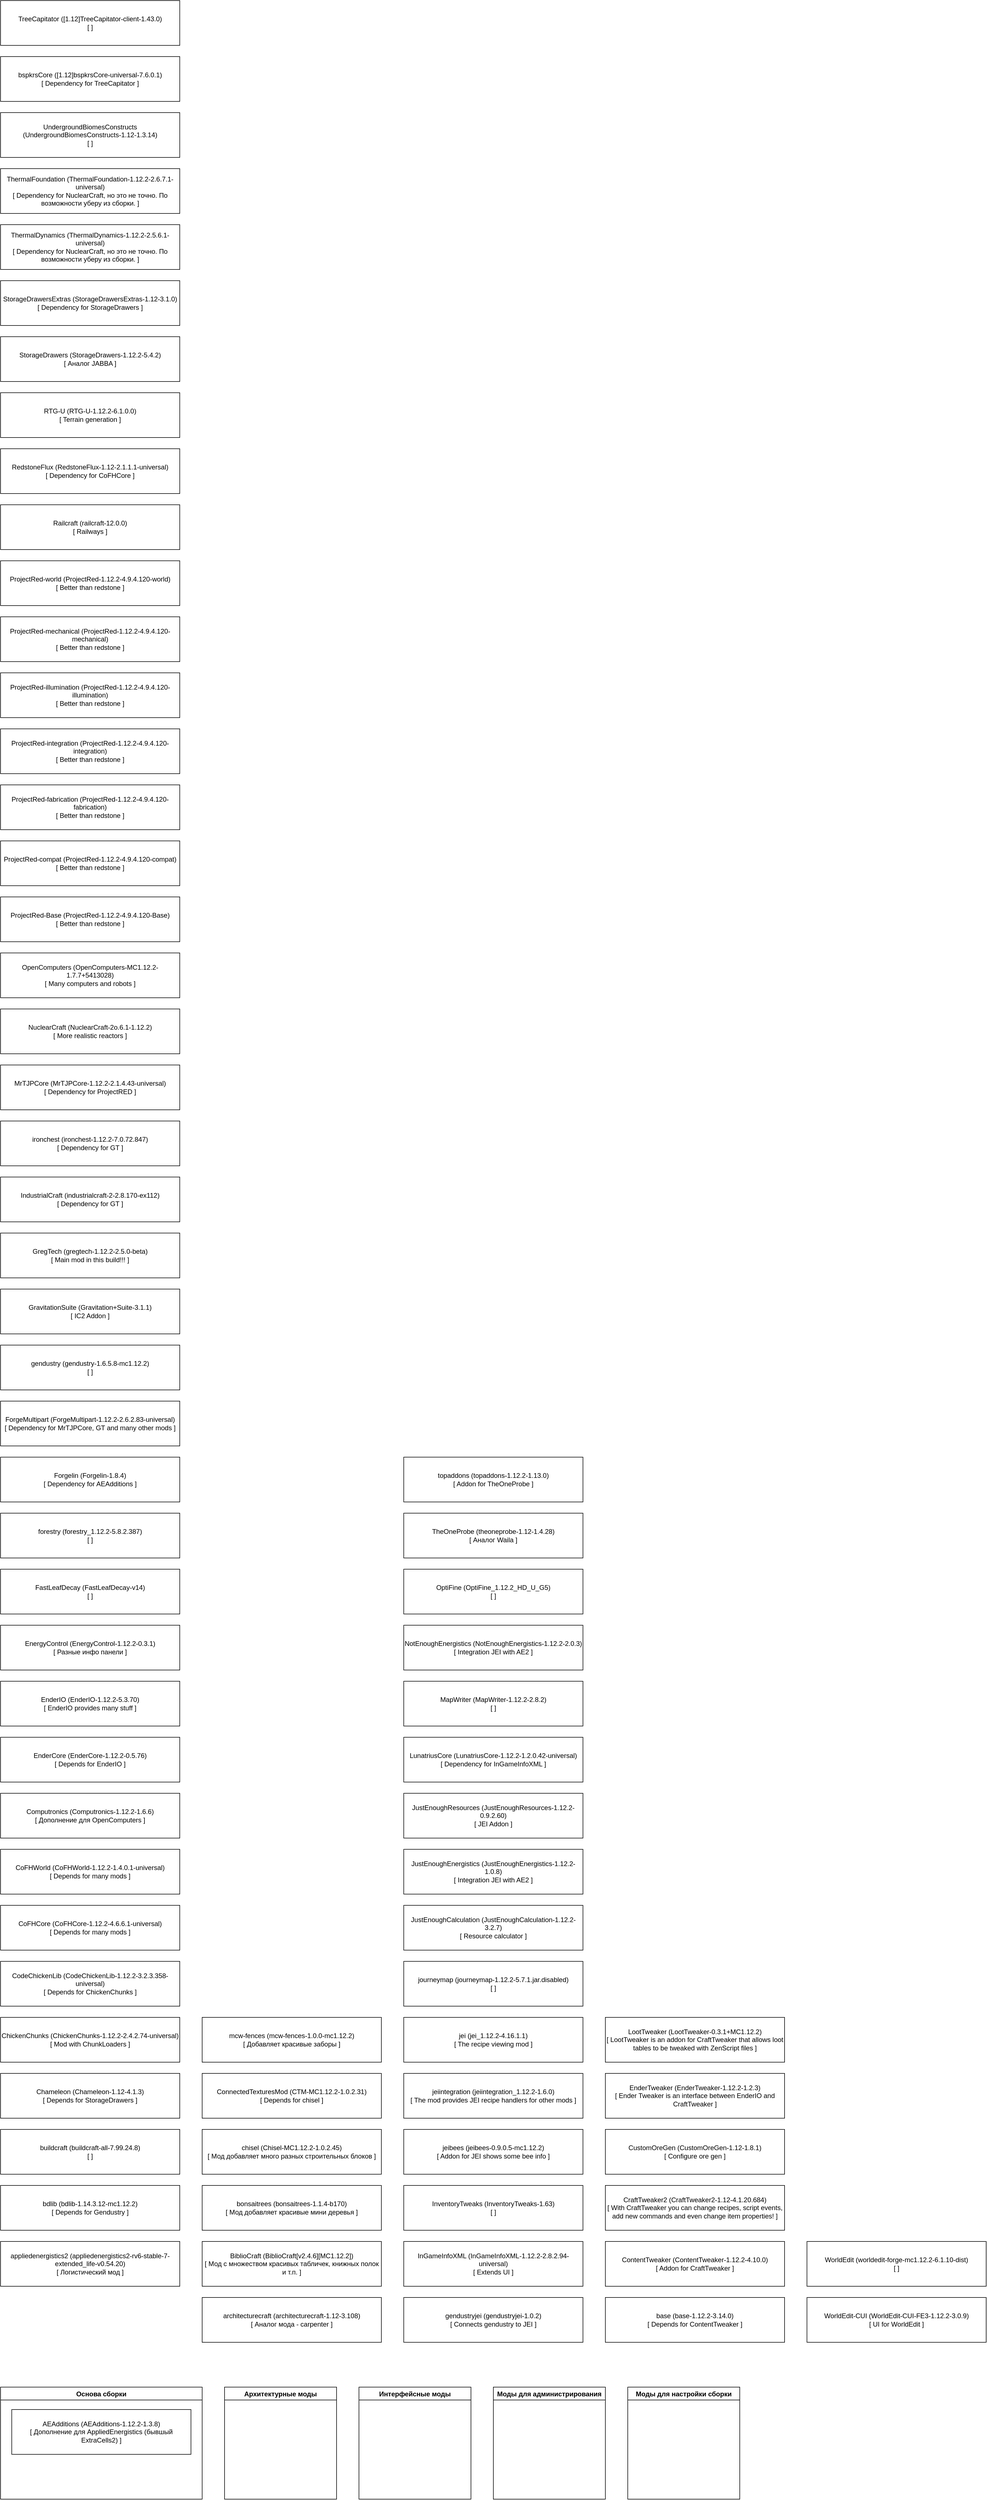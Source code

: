 <mxfile version="20.8.23" type="github">
  <diagram id="2ciV70RLaRKz-P8guRz6" name="Page-1">
    <mxGraphModel dx="2033" dy="5536" grid="1" gridSize="10" guides="1" tooltips="1" connect="1" arrows="1" fold="1" page="1" pageScale="1" pageWidth="850" pageHeight="1100" math="0" shadow="0">
      <root>
        <mxCell id="0" />
        <mxCell id="1" parent="0" />
        <UserObject label="appliedenergistics2 (appliedenergistics2-rv6-stable-7-extended_life-v0.54.20)&#xa;[ Логистический мод ]" link="https://www.curseforge.com/minecraft/mc-mods/ae2-extended-life/files/4370127" id="ae2">
          <mxCell style="rounded=0;whiteSpace=wrap;html=1;" parent="1" vertex="1">
            <mxGeometry x="40" y="-220" width="320" height="80" as="geometry" />
          </mxCell>
        </UserObject>
        <UserObject label="bdlib (bdlib-1.14.3.12-mc1.12.2) &#xa;[ Depends for Gendustry ]" link="https://www.curseforge.com/minecraft/mc-mods/bdlib/files/2518031" id="bdlib">
          <mxCell style="rounded=0;whiteSpace=wrap;html=1;" parent="1" vertex="1">
            <mxGeometry x="40" y="-320" width="320" height="80" as="geometry" />
          </mxCell>
        </UserObject>
        <UserObject label="buildcraft (buildcraft-all-7.99.24.8)&#xa;[ ]" link="https://www.curseforge.com/minecraft/mc-mods/buildcraft/files/3204475" id="bc">
          <mxCell style="rounded=0;whiteSpace=wrap;html=1;" parent="1" vertex="1">
            <mxGeometry x="40" y="-420" width="320" height="80" as="geometry" />
          </mxCell>
        </UserObject>
        <UserObject label="Chameleon (Chameleon-1.12-4.1.3)&#xa;[ Depends for StorageDrawers ]" link="https://www.curseforge.com/minecraft/mc-mods/chameleon/files/2450900" id="chameleon">
          <mxCell style="rounded=0;whiteSpace=wrap;html=1;" parent="1" vertex="1">
            <mxGeometry x="40" y="-520" width="320" height="80" as="geometry" />
          </mxCell>
        </UserObject>
        <UserObject label="ChickenChunks (ChickenChunks-1.12.2-2.4.2.74-universal)&#xa;[ Mod with ChunkLoaders ]" link="https://www.curseforge.com/minecraft/mc-mods/chicken-chunks-1-8/files/2755785" id="chickenchunks">
          <mxCell style="rounded=0;whiteSpace=wrap;html=1;" parent="1" vertex="1">
            <mxGeometry x="40" y="-620" width="320" height="80" as="geometry" />
          </mxCell>
        </UserObject>
        <UserObject label="CodeChickenLib (CodeChickenLib-1.12.2-3.2.3.358-universal)&#xa;[ Depends for ChickenChunks ]" link="https://www.curseforge.com/minecraft/mc-mods/codechicken-lib-1-8/files/2779848" id="codechickenlib">
          <mxCell style="rounded=0;whiteSpace=wrap;html=1;" parent="1" vertex="1">
            <mxGeometry x="40" y="-720" width="320" height="80" as="geometry" />
          </mxCell>
        </UserObject>
        <UserObject label="CoFHCore (CoFHCore-1.12.2-4.6.6.1-universal)&#xa;[ Depends for many mods ]" link="https://www.curseforge.com/minecraft/mc-mods/cofh-core/files/2920433" id="cofhcore">
          <mxCell style="rounded=0;whiteSpace=wrap;html=1;" parent="1" vertex="1">
            <mxGeometry x="40" y="-820" width="320" height="80" as="geometry" />
          </mxCell>
        </UserObject>
        <UserObject label="CoFHWorld (CoFHWorld-1.12.2-1.4.0.1-universal)&#xa;[ Depends for many mods ]" link="https://www.curseforge.com/minecraft/mc-mods/cofh-world/files/2920434" id="cofhworld">
          <mxCell style="rounded=0;whiteSpace=wrap;html=1;" parent="1" vertex="1">
            <mxGeometry x="40" y="-920" width="320" height="80" as="geometry" />
          </mxCell>
        </UserObject>
        <UserObject label="Computronics (Computronics-1.12.2-1.6.6)&#xa;[ Дополнение для OpenComputers ]" link="https://wiki.vexatos.com/wiki:computronics" id="computronics">
          <mxCell style="rounded=0;whiteSpace=wrap;html=1;" parent="1" vertex="1">
            <mxGeometry x="40" y="-1020" width="320" height="80" as="geometry" />
          </mxCell>
        </UserObject>
        <UserObject label="EnderCore (EnderCore-1.12.2-0.5.76)&#xa;[ Depends for EnderIO ]" link="https://www.curseforge.com/minecraft/mc-mods/endercore/files/2972849" id="endercore">
          <mxCell style="rounded=0;whiteSpace=wrap;html=1;" parent="1" vertex="1">
            <mxGeometry x="40" y="-1120" width="320" height="80" as="geometry" />
          </mxCell>
        </UserObject>
        <UserObject label="EnderIO (EnderIO-1.12.2-5.3.70)&#xa;[ EnderIO provides many stuff ]" link="https://www.curseforge.com/minecraft/mc-mods/ender-io/files/3328811" id="enderio">
          <mxCell style="rounded=0;whiteSpace=wrap;html=1;" parent="1" vertex="1">
            <mxGeometry x="40" y="-1220" width="320" height="80" as="geometry" />
          </mxCell>
        </UserObject>
        <UserObject label="EnergyControl (EnergyControl-1.12.2-0.3.1)&#xa;[ Разные инфо панели ]" link="https://www.curseforge.com/minecraft/mc-mods/energy-control/files/3829524" id="energycontrol">
          <mxCell style="rounded=0;whiteSpace=wrap;html=1;" parent="1" vertex="1">
            <mxGeometry x="40" y="-1320" width="320" height="80" as="geometry" />
          </mxCell>
        </UserObject>
        <UserObject label="FastLeafDecay (FastLeafDecay-v14)&#xa;[ ]" link="https://www.curseforge.com/minecraft/mc-mods/fast-leaf-decay/files/2463272" id="fastleafdecay">
          <mxCell style="rounded=0;whiteSpace=wrap;html=1;" parent="1" vertex="1">
            <mxGeometry x="40" y="-1420" width="320" height="80" as="geometry" />
          </mxCell>
        </UserObject>
        <UserObject label="forestry (forestry_1.12.2-5.8.2.387)&#xa;[ ]" link="https://www.curseforge.com/minecraft/mc-mods/forestry/files/2684780" id="forestry">
          <mxCell style="rounded=0;whiteSpace=wrap;html=1;" parent="1" vertex="1">
            <mxGeometry x="40" y="-1520" width="320" height="80" as="geometry" />
          </mxCell>
        </UserObject>
        <UserObject label="Forgelin (Forgelin-1.8.4)&#xa;[ Dependency for AEAdditions ]" link="https://www.curseforge.com/minecraft/mc-mods/shadowfacts-forgelin/files/2785465" id="forgelin">
          <mxCell style="rounded=0;whiteSpace=wrap;html=1;" parent="1" vertex="1">
            <mxGeometry x="40" y="-1620" width="320" height="80" as="geometry" />
          </mxCell>
        </UserObject>
        <UserObject label="ForgeMultipart (ForgeMultipart-1.12.2-2.6.2.83-universal)&#xa;[ Dependency for MrTJPCore, GT and many other mods ]" link="https://www.curseforge.com/minecraft/mc-mods/cb-multipart/files/3601708" id="forgemultipart">
          <mxCell style="rounded=0;whiteSpace=wrap;html=1;" parent="1" vertex="1">
            <mxGeometry x="40" y="-1720" width="320" height="80" as="geometry" />
          </mxCell>
        </UserObject>
        <UserObject label="gendustry (gendustry-1.6.5.8-mc1.12.2)&#xa;[ ]" link="https://www.curseforge.com/minecraft/mc-mods/gendustry/files/2516215" id="gendustry">
          <mxCell style="rounded=0;whiteSpace=wrap;html=1;" parent="1" vertex="1">
            <mxGeometry x="40" y="-1820" width="320" height="80" as="geometry" />
          </mxCell>
        </UserObject>
        <UserObject label="GravitationSuite (Gravitation+Suite-3.1.1)&#xa;[ IC2 Addon ]" link="https://www.curseforge.com/minecraft/mc-mods/gravitation-suite/files/2347738" id="gravisuite">
          <mxCell style="rounded=0;whiteSpace=wrap;html=1;" parent="1" vertex="1">
            <mxGeometry x="40" y="-1920" width="320" height="80" as="geometry" />
          </mxCell>
        </UserObject>
        <UserObject label="GregTech (gregtech-1.12.2-2.5.0-beta)&#xa;[ Main mod in this build!!! ]" link="https://www.curseforge.com/minecraft/mc-mods/gregtech-ce-unofficial/files/4325257" id="gt">
          <mxCell style="rounded=0;whiteSpace=wrap;html=1;" parent="1" vertex="1">
            <mxGeometry x="40" y="-2020" width="320" height="80" as="geometry" />
          </mxCell>
        </UserObject>
        <UserObject label="IndustrialCraft (industrialcraft-2-2.8.170-ex112)&#xa;[ Dependency for GT ]" link="https://www.curseforge.com/minecraft/mc-mods/industrial-craft/files/2746892" id="ic2">
          <mxCell style="rounded=0;whiteSpace=wrap;html=1;" parent="1" vertex="1">
            <mxGeometry x="40" y="-2120" width="320" height="80" as="geometry" />
          </mxCell>
        </UserObject>
        <UserObject label="ironchest (ironchest-1.12.2-7.0.72.847)&#xa;[ Dependency for GT ]" link="https://www.curseforge.com/minecraft/mc-mods/iron-chests/files/2747935" id="ironchest">
          <mxCell style="rounded=0;whiteSpace=wrap;html=1;" parent="1" vertex="1">
            <mxGeometry x="40" y="-2220" width="320" height="80" as="geometry" />
          </mxCell>
        </UserObject>
        <UserObject label="MrTJPCore (MrTJPCore-1.12.2-2.1.4.43-universal)&#xa;[ Dependency for ProjectRED ]" link="https://www.curseforge.com/minecraft/mc-mods/mrtjpcore/files/2735197" id="mrtjpcore">
          <mxCell style="rounded=0;whiteSpace=wrap;html=1;" parent="1" vertex="1">
            <mxGeometry x="40" y="-2320" width="320" height="80" as="geometry" />
          </mxCell>
        </UserObject>
        <UserObject label="NuclearCraft (NuclearCraft-2o.6.1-1.12.2)&#xa;[ More realistic reactors ]" link="https://www.curseforge.com/minecraft/mc-mods/nuclearcraft-overhauled/files/3783982" id="nuclearcraft">
          <mxCell style="rounded=0;whiteSpace=wrap;html=1;" parent="1" vertex="1">
            <mxGeometry x="40" y="-2420" width="320" height="80" as="geometry" />
          </mxCell>
        </UserObject>
        <UserObject label="OpenComputers (OpenComputers-MC1.12.2-1.7.7+5413028)&#xa;[ Many computers and robots ]" link="https://www.curseforge.com/minecraft/mc-mods/opencomputers/files/3966135" id="opencomputers">
          <mxCell style="rounded=0;whiteSpace=wrap;html=1;" parent="1" vertex="1">
            <mxGeometry x="40" y="-2520" width="320" height="80" as="geometry" />
          </mxCell>
        </UserObject>
        <UserObject label="ProjectRed-Base (ProjectRed-1.12.2-4.9.4.120-Base)&#xa;[ Better than redstone ]" link="https://www.curseforge.com/minecraft/mc-mods/project-red-core/files/2745545" id="projredbase">
          <mxCell style="rounded=0;whiteSpace=wrap;html=1;" parent="1" vertex="1">
            <mxGeometry x="40" y="-2620" width="320" height="80" as="geometry" />
          </mxCell>
        </UserObject>
        <UserObject label="ProjectRed-compat (ProjectRed-1.12.2-4.9.4.120-compat)&#xa;[ Better than redstone ]" link="https://www.curseforge.com/minecraft/mc-mods/project-red-compat/files/2745546" id="projredcompat">
          <mxCell style="rounded=0;whiteSpace=wrap;html=1;" parent="1" vertex="1">
            <mxGeometry x="40" y="-2720" width="320" height="80" as="geometry" />
          </mxCell>
        </UserObject>
        <UserObject label="ProjectRed-fabrication (ProjectRed-1.12.2-4.9.4.120-fabrication)&#xa;[ Better than redstone ]" link="https://www.curseforge.com/minecraft/mc-mods/project-red-fabrication/files/2745547" id="projredfabrication">
          <mxCell style="rounded=0;whiteSpace=wrap;html=1;" parent="1" vertex="1">
            <mxGeometry x="40" y="-2820" width="320" height="80" as="geometry" />
          </mxCell>
        </UserObject>
        <UserObject label="ProjectRed-integration (ProjectRed-1.12.2-4.9.4.120-integration)&#xa;[ Better than redstone ]" link="https://www.curseforge.com/minecraft/mc-mods/project-red-integration/files/2745548" id="projredintegration">
          <mxCell style="rounded=0;whiteSpace=wrap;html=1;" parent="1" vertex="1">
            <mxGeometry x="40" y="-2920" width="320" height="80" as="geometry" />
          </mxCell>
        </UserObject>
        <UserObject label="ProjectRed-illumination (ProjectRed-1.12.2-4.9.4.120-illumination)&#xa;[ Better than redstone ]" link="https://www.curseforge.com/minecraft/mc-mods/project-red-illumination/files/2745549" id="projredillumination">
          <mxCell style="rounded=0;whiteSpace=wrap;html=1;" parent="1" vertex="1">
            <mxGeometry x="40" y="-3020" width="320" height="80" as="geometry" />
          </mxCell>
        </UserObject>
        <UserObject label="ProjectRed-mechanical (ProjectRed-1.12.2-4.9.4.120-mechanical)&#xa;[ Better than redstone ]" link="https://www.curseforge.com/minecraft/mc-mods/project-red-expansion/files/2745550" id="projredmechanical">
          <mxCell style="rounded=0;whiteSpace=wrap;html=1;" parent="1" vertex="1">
            <mxGeometry x="40" y="-3120" width="320" height="80" as="geometry" />
          </mxCell>
        </UserObject>
        <UserObject label="ProjectRed-world (ProjectRed-1.12.2-4.9.4.120-world)&#xa;[ Better than redstone ]" link="https://www.curseforge.com/minecraft/mc-mods/project-red-exploration/files/2745551" id="projredworld">
          <mxCell style="rounded=0;whiteSpace=wrap;html=1;" parent="1" vertex="1">
            <mxGeometry x="40" y="-3220" width="320" height="80" as="geometry" />
          </mxCell>
        </UserObject>
        <UserObject label="Railcraft (railcraft-12.0.0)&#xa;[ Railways ]" link="https://www.curseforge.com/minecraft/mc-mods/railcraft/files/2687757" id="railcraft">
          <mxCell style="rounded=0;whiteSpace=wrap;html=1;" parent="1" vertex="1">
            <mxGeometry x="40" y="-3320" width="320" height="80" as="geometry" />
          </mxCell>
        </UserObject>
        <UserObject label="RedstoneFlux (RedstoneFlux-1.12-2.1.1.1-universal)&#xa;[ Dependency for CoFHCore ]" link="https://www.curseforge.com/minecraft/mc-mods/redstone-flux/files/2920436" id="redstoneflux">
          <mxCell style="rounded=0;whiteSpace=wrap;html=1;" parent="1" vertex="1">
            <mxGeometry x="40" y="-3420" width="320" height="80" as="geometry" />
          </mxCell>
        </UserObject>
        <UserObject label="RTG-U (RTG-U-1.12.2-6.1.0.0)&#xa;[ Terrain generation ]" link="https://www.curseforge.com/minecraft/mc-mods/realistic-terrain-generation-unofficial/files/4394908" id="rtg">
          <mxCell style="rounded=0;whiteSpace=wrap;html=1;" parent="1" vertex="1">
            <mxGeometry x="40" y="-3520" width="320" height="80" as="geometry" />
          </mxCell>
        </UserObject>
        <UserObject label="StorageDrawers (StorageDrawers-1.12.2-5.4.2)&#xa;[ Аналог JABBA ]" link="https://www.curseforge.com/minecraft/mc-mods/storage-drawers/files/2952606" id="storagedrawers">
          <mxCell style="rounded=0;whiteSpace=wrap;html=1;" parent="1" vertex="1">
            <mxGeometry x="40" y="-3620" width="320" height="80" as="geometry" />
          </mxCell>
        </UserObject>
        <UserObject label="StorageDrawersExtras (StorageDrawersExtras-1.12-3.1.0)&#xa;[ Dependency for StorageDrawers ]" link="https://www.curseforge.com/minecraft/mc-mods/storage-drawers-extras/files/2443623" id="storagedrawersextras">
          <mxCell style="rounded=0;whiteSpace=wrap;html=1;" parent="1" vertex="1">
            <mxGeometry x="40" y="-3720" width="320" height="80" as="geometry" />
          </mxCell>
        </UserObject>
        <UserObject label="ThermalDynamics (ThermalDynamics-1.12.2-2.5.6.1-universal)&#xa;[ Dependency for NuclearCraft, но это не точно. По возможности уберу из сборки. ]" link="https://www.curseforge.com/minecraft/mc-mods/thermal-dynamics/files/2920505" id="thermaldynamics">
          <mxCell style="rounded=0;whiteSpace=wrap;html=1;" parent="1" vertex="1">
            <mxGeometry x="40" y="-3820" width="320" height="80" as="geometry" />
          </mxCell>
        </UserObject>
        <UserObject label="ThermalFoundation (ThermalFoundation-1.12.2-2.6.7.1-universal)&#xa;[ Dependency for NuclearCraft, но это не точно. По возможности уберу из сборки. ]" link="https://www.curseforge.com/minecraft/mc-mods/thermal-foundation/files/2926428" id="thermalfoundation">
          <mxCell style="rounded=0;whiteSpace=wrap;html=1;" parent="1" vertex="1">
            <mxGeometry x="40" y="-3920" width="320" height="80" as="geometry" />
          </mxCell>
        </UserObject>
        <UserObject label="UndergroundBiomesConstructs (UndergroundBiomesConstructs-1.12-1.3.14)&#xa;[ ]" link="https://www.curseforge.com/minecraft/mc-mods/underground-biomes/files/3832678" id="ubc">
          <mxCell style="rounded=0;whiteSpace=wrap;html=1;" parent="1" vertex="1">
            <mxGeometry x="40" y="-4020" width="320" height="80" as="geometry" />
          </mxCell>
        </UserObject>
        <UserObject label="bspkrsCore ([1.12]bspkrsCore-universal-7.6.0.1)&#xa;[ Dependency for TreeCapitator ]" link="https://www.curseforge.com/minecraft/mc-mods/bspkrscore-updated/files" id="bspkrscore">
          <mxCell style="rounded=0;whiteSpace=wrap;html=1;" parent="1" vertex="1">
            <mxGeometry x="40" y="-4120" width="320" height="80" as="geometry" />
          </mxCell>
        </UserObject>
        <UserObject label="TreeCapitator ([1.12]TreeCapitator-client-1.43.0)&#xa;[ ]" link="https://www.curseforge.com/minecraft/mc-mods/treecapitator-updated/files/2722878" id="treecapitator">
          <mxCell style="rounded=0;whiteSpace=wrap;html=1;" parent="1" vertex="1">
            <mxGeometry x="40" y="-4220" width="320" height="80" as="geometry" />
          </mxCell>
        </UserObject>
        <UserObject label="architecturecraft (architecturecraft-1.12-3.108)&#xa;[ Аналог мода - carpenter ]" link="https://www.curseforge.com/minecraft/mc-mods/architecturecraft-tridev/files/4344128" tooltip="" id="architecturecraft">
          <mxCell style="rounded=0;whiteSpace=wrap;html=1;" parent="1" vertex="1">
            <mxGeometry x="400" y="-120" width="320" height="80" as="geometry" />
          </mxCell>
        </UserObject>
        <UserObject label="BiblioCraft (BiblioCraft[v2.4.6][MC1.12.2])&#xa;[ Мод с множеством красивых табличек, книжных полок и т.п. ]" link="https://www.curseforge.com/minecraft/mc-mods/bibliocraft/files/3647708" tooltip="" id="bibliocraft">
          <mxCell style="rounded=0;whiteSpace=wrap;html=1;" parent="1" vertex="1">
            <mxGeometry x="400" y="-220" width="320" height="80" as="geometry" />
          </mxCell>
        </UserObject>
        <UserObject label="bonsaitrees (bonsaitrees-1.1.4-b170)&#xa;[ Мод добавляет красивые мини деревья ]" link="https://www.curseforge.com/minecraft/mc-mods/bonsai-trees/files/2846217" tooltip="" id="bonsaitrees">
          <mxCell style="rounded=0;whiteSpace=wrap;html=1;" parent="1" vertex="1">
            <mxGeometry x="400" y="-320" width="320" height="80" as="geometry" />
          </mxCell>
        </UserObject>
        <UserObject label="chisel (Chisel-MC1.12.2-1.0.2.45)&#xa;[ Мод добавляет много разных строительных блоков ]" link="https://www.curseforge.com/minecraft/mc-mods/chisel/files/2915375" tooltip="" id="chisel">
          <mxCell style="rounded=0;whiteSpace=wrap;html=1;" parent="1" vertex="1">
            <mxGeometry x="400" y="-420" width="320" height="80" as="geometry" />
          </mxCell>
        </UserObject>
        <UserObject label="ConnectedTexturesMod (CTM-MC1.12.2-1.0.2.31)&#xa;[ Depends for chisel ]" link="https://www.curseforge.com/minecraft/mc-mods/ctm/files/2915363" tooltip="" id="ctm">
          <mxCell style="rounded=0;whiteSpace=wrap;html=1;" parent="1" vertex="1">
            <mxGeometry x="400" y="-520" width="320" height="80" as="geometry" />
          </mxCell>
        </UserObject>
        <UserObject label="mcw-bridges (mcw-bridges-1.0.6b-mc1.12.2)&#xa;[ Добавляет красивые мосты ]" link="https://www.curseforge.com/minecraft/mc-mods/macaws-bridges/files/3383460" tooltip="" id="macawbridges">
          <mxCell style="rounded=0;whiteSpace=wrap;html=1;" parent="1" vertex="1">
            <mxGeometry x="400" y="-620" width="320" height="80" as="geometry" />
          </mxCell>
        </UserObject>
        <UserObject label="mcw-fences (mcw-fences-1.0.0-mc1.12.2)&#xa;[ Добавляет красивые заборы ]" link="https://www.curseforge.com/minecraft/mc-mods/macaws-fences-and-walls/files/3231561" tooltip="" id="macawfences">
          <mxCell style="rounded=0;whiteSpace=wrap;html=1;" parent="1" vertex="1">
            <mxGeometry x="400" y="-620" width="320" height="80" as="geometry" />
          </mxCell>
        </UserObject>
        <UserObject label="gendustryjei (gendustryjei-1.0.2)&#xa;[ Connects gendustry to JEI ]" link="https://www.curseforge.com/minecraft/mc-mods/gendustry-jei-addon/files/2609434" tooltip="" id="gendustryjei">
          <mxCell style="rounded=0;whiteSpace=wrap;html=1;" parent="1" vertex="1">
            <mxGeometry x="760" y="-120" width="320" height="80" as="geometry" />
          </mxCell>
        </UserObject>
        <UserObject label="InGameInfoXML (InGameInfoXML-1.12.2-2.8.2.94-universal)&#xa;[ Extends UI ]" link="https://www.curseforge.com/minecraft/mc-mods/ingame-info-xml/files/2489566" tooltip="" id="ingameinfoxml">
          <mxCell style="rounded=0;whiteSpace=wrap;html=1;" parent="1" vertex="1">
            <mxGeometry x="760" y="-220" width="320" height="80" as="geometry" />
          </mxCell>
        </UserObject>
        <UserObject label="InventoryTweaks (InventoryTweaks-1.63)&#xa;[ ]" link="https://www.curseforge.com/minecraft/mc-mods/inventory-tweaks/files/2482481" tooltip="" id="invtweaks">
          <mxCell style="rounded=0;whiteSpace=wrap;html=1;" parent="1" vertex="1">
            <mxGeometry x="760" y="-320" width="320" height="80" as="geometry" />
          </mxCell>
        </UserObject>
        <UserObject label="jeibees (jeibees-0.9.0.5-mc1.12.2)&#xa;[ Addon for JEI shows some bee info ]" link="https://www.curseforge.com/minecraft/mc-mods/jei-bees/files/2490058" tooltip="" id="jeibees">
          <mxCell style="rounded=0;whiteSpace=wrap;html=1;" parent="1" vertex="1">
            <mxGeometry x="760" y="-420" width="320" height="80" as="geometry" />
          </mxCell>
        </UserObject>
        <UserObject label="jeiintegration (jeiintegration_1.12.2-1.6.0)&#xa;[ The mod provides JEI recipe handlers for other mods ]" link="https://www.curseforge.com/minecraft/mc-mods/jei-integration/files/2951731" tooltip="" id="jeiintegration">
          <mxCell style="rounded=0;whiteSpace=wrap;html=1;" parent="1" vertex="1">
            <mxGeometry x="760" y="-520" width="320" height="80" as="geometry" />
          </mxCell>
        </UserObject>
        <UserObject label="jei (jei_1.12.2-4.16.1.1)&#xa;[ The recipe viewing mod ]" link="https://www.curseforge.com/minecraft/mc-mods/jei/files/4364085" tooltip="" id="jei">
          <mxCell style="rounded=0;whiteSpace=wrap;html=1;" parent="1" vertex="1">
            <mxGeometry x="760" y="-620" width="320" height="80" as="geometry" />
          </mxCell>
        </UserObject>
        <UserObject label="journeymap (journeymap-1.12.2-5.7.1.jar.disabled)&#xa;[ ]" link="https://www.curseforge.com/minecraft/mc-mods/journeymap/files/2916002" tooltip="" id="journeymap">
          <mxCell style="rounded=0;whiteSpace=wrap;html=1;" parent="1" vertex="1">
            <mxGeometry x="760" y="-720" width="320" height="80" as="geometry" />
          </mxCell>
        </UserObject>
        <UserObject label="JustEnoughCalculation (JustEnoughCalculation-1.12.2-3.2.7)&#xa;[ Resource calculator ]" link="https://www.curseforge.com/minecraft/mc-mods/just-enough-calculation/files/3524685" tooltip="" id="jeicalc">
          <mxCell style="rounded=0;whiteSpace=wrap;html=1;" parent="1" vertex="1">
            <mxGeometry x="760" y="-820" width="320" height="80" as="geometry" />
          </mxCell>
        </UserObject>
        <UserObject label="JustEnoughEnergistics (JustEnoughEnergistics-1.12.2-1.0.8)&#xa;[ Integration JEI with AE2 ]" link="https://www.curseforge.com/minecraft/mc-mods/just-enough-energistics-jee/files/2783832" tooltip="" id="jee">
          <mxCell style="rounded=0;whiteSpace=wrap;html=1;" parent="1" vertex="1">
            <mxGeometry x="760" y="-920" width="320" height="80" as="geometry" />
          </mxCell>
        </UserObject>
        <UserObject label="JustEnoughResources (JustEnoughResources-1.12.2-0.9.2.60)&#xa;[ JEI Addon ]" link="https://www.curseforge.com/minecraft/mc-mods/just-enough-resources-jer/files/2728585" tooltip="" id="jer">
          <mxCell style="rounded=0;whiteSpace=wrap;html=1;" parent="1" vertex="1">
            <mxGeometry x="760" y="-1020" width="320" height="80" as="geometry" />
          </mxCell>
        </UserObject>
        <UserObject label="LunatriusCore (LunatriusCore-1.12.2-1.2.0.42-universal)&#xa;[ Dependency for InGameInfoXML ]" link="https://www.curseforge.com/minecraft/mc-mods/lunatriuscore/files/2489549" tooltip="" id="lunatriuscore">
          <mxCell style="rounded=0;whiteSpace=wrap;html=1;" parent="1" vertex="1">
            <mxGeometry x="760" y="-1120" width="320" height="80" as="geometry" />
          </mxCell>
        </UserObject>
        <UserObject label="MapWriter (MapWriter-1.12.2-2.8.2)&#xa;[ ]" link="https://www.curseforge.com/minecraft/mc-mods/mapwriter-2/files/2510933" tooltip="" id="mapwriter">
          <mxCell style="rounded=0;whiteSpace=wrap;html=1;" parent="1" vertex="1">
            <mxGeometry x="760" y="-1220" width="320" height="80" as="geometry" />
          </mxCell>
        </UserObject>
        <UserObject label="NotEnoughEnergistics (NotEnoughEnergistics-1.12.2-2.0.3)&#xa;[ Integration JEI with AE2 ]" link="https://www.curseforge.com/minecraft/mc-mods/not-enough-energistics/files/4382001" tooltip="" id="nee">
          <mxCell style="rounded=0;whiteSpace=wrap;html=1;" parent="1" vertex="1">
            <mxGeometry x="760" y="-1320" width="320" height="80" as="geometry" />
          </mxCell>
        </UserObject>
        <UserObject label="OptiFine (OptiFine_1.12.2_HD_U_G5)&#xa;[ ]" link="https://optifine.net/downloads" tooltip="" id="optifine">
          <mxCell style="rounded=0;whiteSpace=wrap;html=1;" parent="1" vertex="1">
            <mxGeometry x="760" y="-1420" width="320" height="80" as="geometry" />
          </mxCell>
        </UserObject>
        <UserObject label="TheOneProbe (theoneprobe-1.12-1.4.28)&#xa;[ Аналог Waila ]" link="https://www.curseforge.com/minecraft/mc-mods/the-one-probe/files/2667280" tooltip="" id="theoneprobe">
          <mxCell style="rounded=0;whiteSpace=wrap;html=1;" parent="1" vertex="1">
            <mxGeometry x="760" y="-1520" width="320" height="80" as="geometry" />
          </mxCell>
        </UserObject>
        <UserObject label="topaddons (topaddons-1.12.2-1.13.0)&#xa;[ Addon for TheOneProbe ]" link="https://www.curseforge.com/minecraft/mc-mods/top-addons/files/2887479" tooltip="" id="topaddons">
          <mxCell style="rounded=0;whiteSpace=wrap;html=1;" parent="1" vertex="1">
            <mxGeometry x="760" y="-1620" width="320" height="80" as="geometry" />
          </mxCell>
        </UserObject>
        <UserObject label="base (base-1.12.2-3.14.0)&#xa;[ Depends for ContentTweaker ]" link="https://www.curseforge.com/minecraft/mc-mods/base/files/3440963" id="base">
          <mxCell style="rounded=0;whiteSpace=wrap;html=1;" parent="1" vertex="1">
            <mxGeometry x="1120" y="-120" width="320" height="80" as="geometry" />
          </mxCell>
        </UserObject>
        <UserObject label="ContentTweaker (ContentTweaker-1.12.2-4.10.0)&#xa;[ Addon for CraftTweaker ]" link="https://www.curseforge.com/minecraft/mc-mods/contenttweaker/files/3331364" id="contenttweaker">
          <mxCell style="rounded=0;whiteSpace=wrap;html=1;" parent="1" vertex="1">
            <mxGeometry x="1120" y="-220" width="320" height="80" as="geometry" />
          </mxCell>
        </UserObject>
        <UserObject label="CraftTweaker2 (CraftTweaker2-1.12-4.1.20.684)&#xa;[ With CraftTweaker you can change recipes, script events, add new commands and even change item properties! ]" link="https://www.curseforge.com/minecraft/mc-mods/crafttweaker/files/4379998" id="crafttweaker">
          <mxCell style="rounded=0;whiteSpace=wrap;html=1;" parent="1" vertex="1">
            <mxGeometry x="1120" y="-320" width="320" height="80" as="geometry" />
          </mxCell>
        </UserObject>
        <UserObject label="CustomOreGen (CustomOreGen-1.12-1.8.1)&#xa;[ Configure ore gen ]" link="https://www.curseforge.com/minecraft/mc-mods/customoregen/files/2568549" id="customoregen">
          <mxCell style="rounded=0;whiteSpace=wrap;html=1;" parent="1" vertex="1">
            <mxGeometry x="1120" y="-420" width="320" height="80" as="geometry" />
          </mxCell>
        </UserObject>
        <UserObject label="EnderTweaker (EnderTweaker-1.12.2-1.2.3)&#xa;[ Ender Tweaker is an interface between EnderIO and CraftTweaker ]" link="https://www.curseforge.com/minecraft/mc-mods/endertweaker/files/3474382" id="endertweaker">
          <mxCell style="rounded=0;whiteSpace=wrap;html=1;" parent="1" vertex="1">
            <mxGeometry x="1120" y="-520" width="320" height="80" as="geometry" />
          </mxCell>
        </UserObject>
        <UserObject label="LootTweaker (LootTweaker-0.3.1+MC1.12.2)&#xa;[ LootTweaker is an addon for CraftTweaker that allows loot tables to be tweaked with ZenScript files ]" link="https://www.curseforge.com/minecraft/mc-mods/loottweaker/files/3507866" id="loottweaker">
          <mxCell style="rounded=0;whiteSpace=wrap;html=1;" parent="1" vertex="1">
            <mxGeometry x="1120" y="-620" width="320" height="80" as="geometry" />
          </mxCell>
        </UserObject>
        <UserObject label="WorldEdit-CUI (WorldEdit-CUI-FE3-1.12.2-3.0.9)&#xa;[ UI for WorldEdit ]" link="https://www.curseforge.com/minecraft/mc-mods/worldeditcui-forge-edition-3/files/3191629" id="wecui">
          <mxCell style="rounded=0;whiteSpace=wrap;html=1;" parent="1" vertex="1">
            <mxGeometry x="1480" y="-120" width="320" height="80" as="geometry" />
          </mxCell>
        </UserObject>
        <UserObject label="WorldEdit (worldedit-forge-mc1.12.2-6.1.10-dist)&#xa;[ ]" link="https://www.curseforge.com/minecraft/mc-mods/worldedit/files/2655056" id="we">
          <mxCell style="rounded=0;whiteSpace=wrap;html=1;" parent="1" vertex="1">
            <mxGeometry x="1480" y="-220" width="320" height="80" as="geometry" />
          </mxCell>
        </UserObject>
        <mxCell id="group_main" value="Основа сборки" style="swimlane;" parent="1" vertex="1">
          <mxGeometry x="40" y="40" width="360" height="200" as="geometry" />
        </mxCell>
        <UserObject label="AEAdditions (AEAdditions-1.12.2-1.3.8)&lt;br&gt;[ Дополнение для AppliedEnergistics (бывшый ExtraCells2) ]" link="https://www.curseforge.com/minecraft/mc-mods/ae-additions-extra-cells-2-fork/files/3814371" id="aeadditions">
          <mxCell style="rounded=0;whiteSpace=wrap;html=1;" parent="group_main" vertex="1">
            <mxGeometry x="20" y="40" width="320" height="80" as="geometry" />
          </mxCell>
        </UserObject>
        <mxCell id="group_architect" value="Архитектурные моды" style="swimlane;" parent="1" vertex="1">
          <mxGeometry x="440" y="40" width="200" height="200" as="geometry" />
        </mxCell>
        <mxCell id="group_interface" value="Интерфейсные моды" style="swimlane;" parent="1" vertex="1">
          <mxGeometry x="680" y="40" width="200" height="200" as="geometry" />
        </mxCell>
        <mxCell id="group_admin" value="Моды для администрирования" style="swimlane;" parent="1" vertex="1">
          <mxGeometry x="920" y="40" width="200" height="200" as="geometry" />
        </mxCell>
        <mxCell id="group_dev" value="Моды для настройки сборки" style="swimlane;" parent="1" vertex="1">
          <mxGeometry x="1160" y="40" width="200" height="200" as="geometry" />
        </mxCell>
      </root>
    </mxGraphModel>
  </diagram>
</mxfile>
